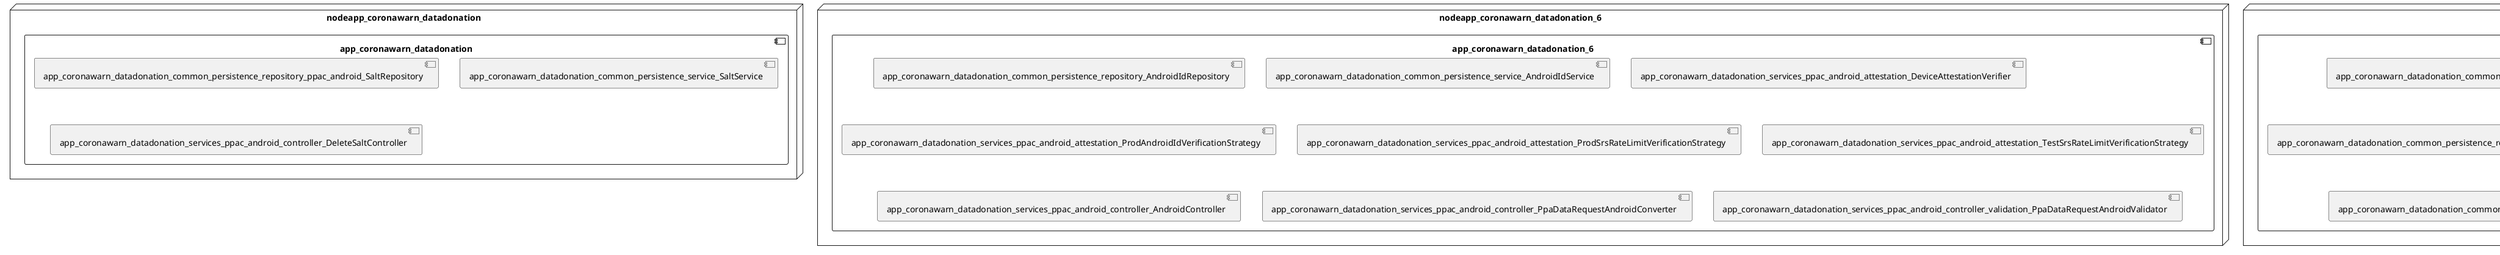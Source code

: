 @startuml
skinparam fixCircleLabelOverlapping true
skinparam componentStyle uml2
node nodeapp_coronawarn_datadonation {
component app_coronawarn_datadonation {
[app_coronawarn_datadonation_common_persistence_repository_ppac_android_SaltRepository] [[corona-warn-app-cwa-ppa-server.system#_qLzk-jfYEe-0w5u3shHr6w]]
[app_coronawarn_datadonation_common_persistence_service_SaltService] [[corona-warn-app-cwa-ppa-server.system#_qLzk-jfYEe-0w5u3shHr6w]]
[app_coronawarn_datadonation_services_ppac_android_controller_DeleteSaltController] [[corona-warn-app-cwa-ppa-server.system#_qLzk-jfYEe-0w5u3shHr6w]]
}
}
node nodeapp_coronawarn_datadonation_2 {
component app_coronawarn_datadonation_2 {
[app_coronawarn_datadonation_common_persistence_service_ElsOtpService] [[corona-warn-app-cwa-ppa-server.system#_qLzk-jfYEe-0w5u3shHr6w]]
[app_coronawarn_datadonation_services_els_otp_GenerateElsOtpController] [[corona-warn-app-cwa-ppa-server.system#_qLzk-jfYEe-0w5u3shHr6w]]
}
}
node nodeapp_coronawarn_datadonation_3 {
component app_coronawarn_datadonation_3 {
[app_coronawarn_datadonation_common_persistence_service_OtpService] [[corona-warn-app-cwa-ppa-server.system#_qLzk-jfYEe-0w5u3shHr6w]]
[app_coronawarn_datadonation_services_edus_otp_GenerateOtpController] [[corona-warn-app-cwa-ppa-server.system#_qLzk-jfYEe-0w5u3shHr6w]]
}
}
node nodeapp_coronawarn_datadonation_4 {
component app_coronawarn_datadonation_4 {
[app_coronawarn_datadonation_common_persistence_repository_DeviceTokenRepository] [[corona-warn-app-cwa-ppa-server.system#_qLzk-jfYEe-0w5u3shHr6w]]
[app_coronawarn_datadonation_services_ppac_ios_verification_devicetoken_DeviceTokenService] [[corona-warn-app-cwa-ppa-server.system#_qLzk-jfYEe-0w5u3shHr6w]]
}
}
node nodeapp_coronawarn_datadonation_5 {
component app_coronawarn_datadonation_5 {
[app_coronawarn_datadonation_common_persistence_service_SrsOtpService] [[corona-warn-app-cwa-ppa-server.system#_qLzk-jfYEe-0w5u3shHr6w]]
[app_coronawarn_datadonation_services_ppac_otp_GenerateSrsOtpController] [[corona-warn-app-cwa-ppa-server.system#_qLzk-jfYEe-0w5u3shHr6w]]
}
}
node nodeapp_coronawarn_datadonation_6 {
component app_coronawarn_datadonation_6 {
[app_coronawarn_datadonation_common_persistence_repository_AndroidIdRepository] [[corona-warn-app-cwa-ppa-server.system#_qLzk-jfYEe-0w5u3shHr6w]]
[app_coronawarn_datadonation_common_persistence_service_AndroidIdService] [[corona-warn-app-cwa-ppa-server.system#_qLzk-jfYEe-0w5u3shHr6w]]
[app_coronawarn_datadonation_services_ppac_android_attestation_DeviceAttestationVerifier] [[corona-warn-app-cwa-ppa-server.system#_qLzk-jfYEe-0w5u3shHr6w]]
[app_coronawarn_datadonation_services_ppac_android_attestation_ProdAndroidIdVerificationStrategy] [[corona-warn-app-cwa-ppa-server.system#_qLzk-jfYEe-0w5u3shHr6w]]
[app_coronawarn_datadonation_services_ppac_android_attestation_ProdSrsRateLimitVerificationStrategy] [[corona-warn-app-cwa-ppa-server.system#_qLzk-jfYEe-0w5u3shHr6w]]
[app_coronawarn_datadonation_services_ppac_android_attestation_TestSrsRateLimitVerificationStrategy] [[corona-warn-app-cwa-ppa-server.system#_qLzk-jfYEe-0w5u3shHr6w]]
[app_coronawarn_datadonation_services_ppac_android_controller_AndroidController] [[corona-warn-app-cwa-ppa-server.system#_qLzk-jfYEe-0w5u3shHr6w]]
[app_coronawarn_datadonation_services_ppac_android_controller_PpaDataRequestAndroidConverter] [[corona-warn-app-cwa-ppa-server.system#_qLzk-jfYEe-0w5u3shHr6w]]
[app_coronawarn_datadonation_services_ppac_android_controller_validation_PpaDataRequestAndroidValidator] [[corona-warn-app-cwa-ppa-server.system#_qLzk-jfYEe-0w5u3shHr6w]]
}
}
node nodeapp_coronawarn_datadonation_common_persistence {
component app_coronawarn_datadonation_common_persistence {
[app_coronawarn_datadonation_common_persistence_repository_metrics_ClientMetadataRepository] [[corona-warn-app-cwa-ppa-server.system#_qLzk-jfYEe-0w5u3shHr6w]]
[app_coronawarn_datadonation_common_persistence_repository_metrics_ExposureRiskMetadataRepository] [[corona-warn-app-cwa-ppa-server.system#_qLzk-jfYEe-0w5u3shHr6w]]
[app_coronawarn_datadonation_common_persistence_repository_metrics_ExposureWindowRepository] [[corona-warn-app-cwa-ppa-server.system#_qLzk-jfYEe-0w5u3shHr6w]]
[app_coronawarn_datadonation_common_persistence_repository_metrics_ExposureWindowTestResultsRepository] [[corona-warn-app-cwa-ppa-server.system#_qLzk-jfYEe-0w5u3shHr6w]]
[app_coronawarn_datadonation_common_persistence_repository_metrics_KeySubmissionMetadataWithClientMetadataRepository] [[corona-warn-app-cwa-ppa-server.system#_qLzk-jfYEe-0w5u3shHr6w]]
[app_coronawarn_datadonation_common_persistence_repository_metrics_KeySubmissionMetadataWithUserMetadataRepository] [[corona-warn-app-cwa-ppa-server.system#_qLzk-jfYEe-0w5u3shHr6w]]
[app_coronawarn_datadonation_common_persistence_repository_metrics_SummarizedExposureWindowsWithUserMetadataRepository] [[corona-warn-app-cwa-ppa-server.system#_qLzk-jfYEe-0w5u3shHr6w]]
[app_coronawarn_datadonation_common_persistence_repository_metrics_TestResultMetadataRepository] [[corona-warn-app-cwa-ppa-server.system#_qLzk-jfYEe-0w5u3shHr6w]]
[app_coronawarn_datadonation_common_persistence_repository_metrics_UserMetadataRepository] [[corona-warn-app-cwa-ppa-server.system#_qLzk-jfYEe-0w5u3shHr6w]]
[app_coronawarn_datadonation_common_persistence_service_PpaDataService] [[corona-warn-app-cwa-ppa-server.system#_qLzk-jfYEe-0w5u3shHr6w]]
}
}
node nodeapp_coronawarn_datadonation_services_ppac_ios {
component app_coronawarn_datadonation_services_ppac_ios {
[app_coronawarn_datadonation_services_ppac_ios_controller_IosController] [[corona-warn-app-cwa-ppa-server.system#_qLzk-jfYEe-0w5u3shHr6w]]
[app_coronawarn_datadonation_services_ppac_ios_controller_PpaDataRequestIosConverter] [[corona-warn-app-cwa-ppa-server.system#_qLzk-jfYEe-0w5u3shHr6w]]
[app_coronawarn_datadonation_services_ppac_ios_verification_PpacProcessor] [[corona-warn-app-cwa-ppa-server.system#_qLzk-jfYEe-0w5u3shHr6w]]
}
}
node nodeapp_coronawarn_datadonation_services_edus_otp_OtpController {
[app_coronawarn_datadonation_services_edus_otp_OtpController] [[corona-warn-app-cwa-ppa-server.system#_qLzk-jfYEe-0w5u3shHr6w]]
}
node nodeapp_coronawarn_datadonation_services_els_otp_ElsOtpController {
[app_coronawarn_datadonation_services_els_otp_ElsOtpController] [[corona-warn-app-cwa-ppa-server.system#_qLzk-jfYEe-0w5u3shHr6w]]
}
node nodeapp_coronawarn_datadonation_services_ppac_commons_FakeRequestController {
[app_coronawarn_datadonation_services_ppac_commons_FakeRequestController] [[corona-warn-app-cwa-ppa-server.system#_qLzk-jfYEe-0w5u3shHr6w]]
}
node nodeapp_coronawarn_datadonation_services_srs_otp_SrsOtpController {
[app_coronawarn_datadonation_services_srs_otp_SrsOtpController] [[corona-warn-app-cwa-ppa-server.system#_qLzk-jfYEe-0w5u3shHr6w]]
}

@enduml
